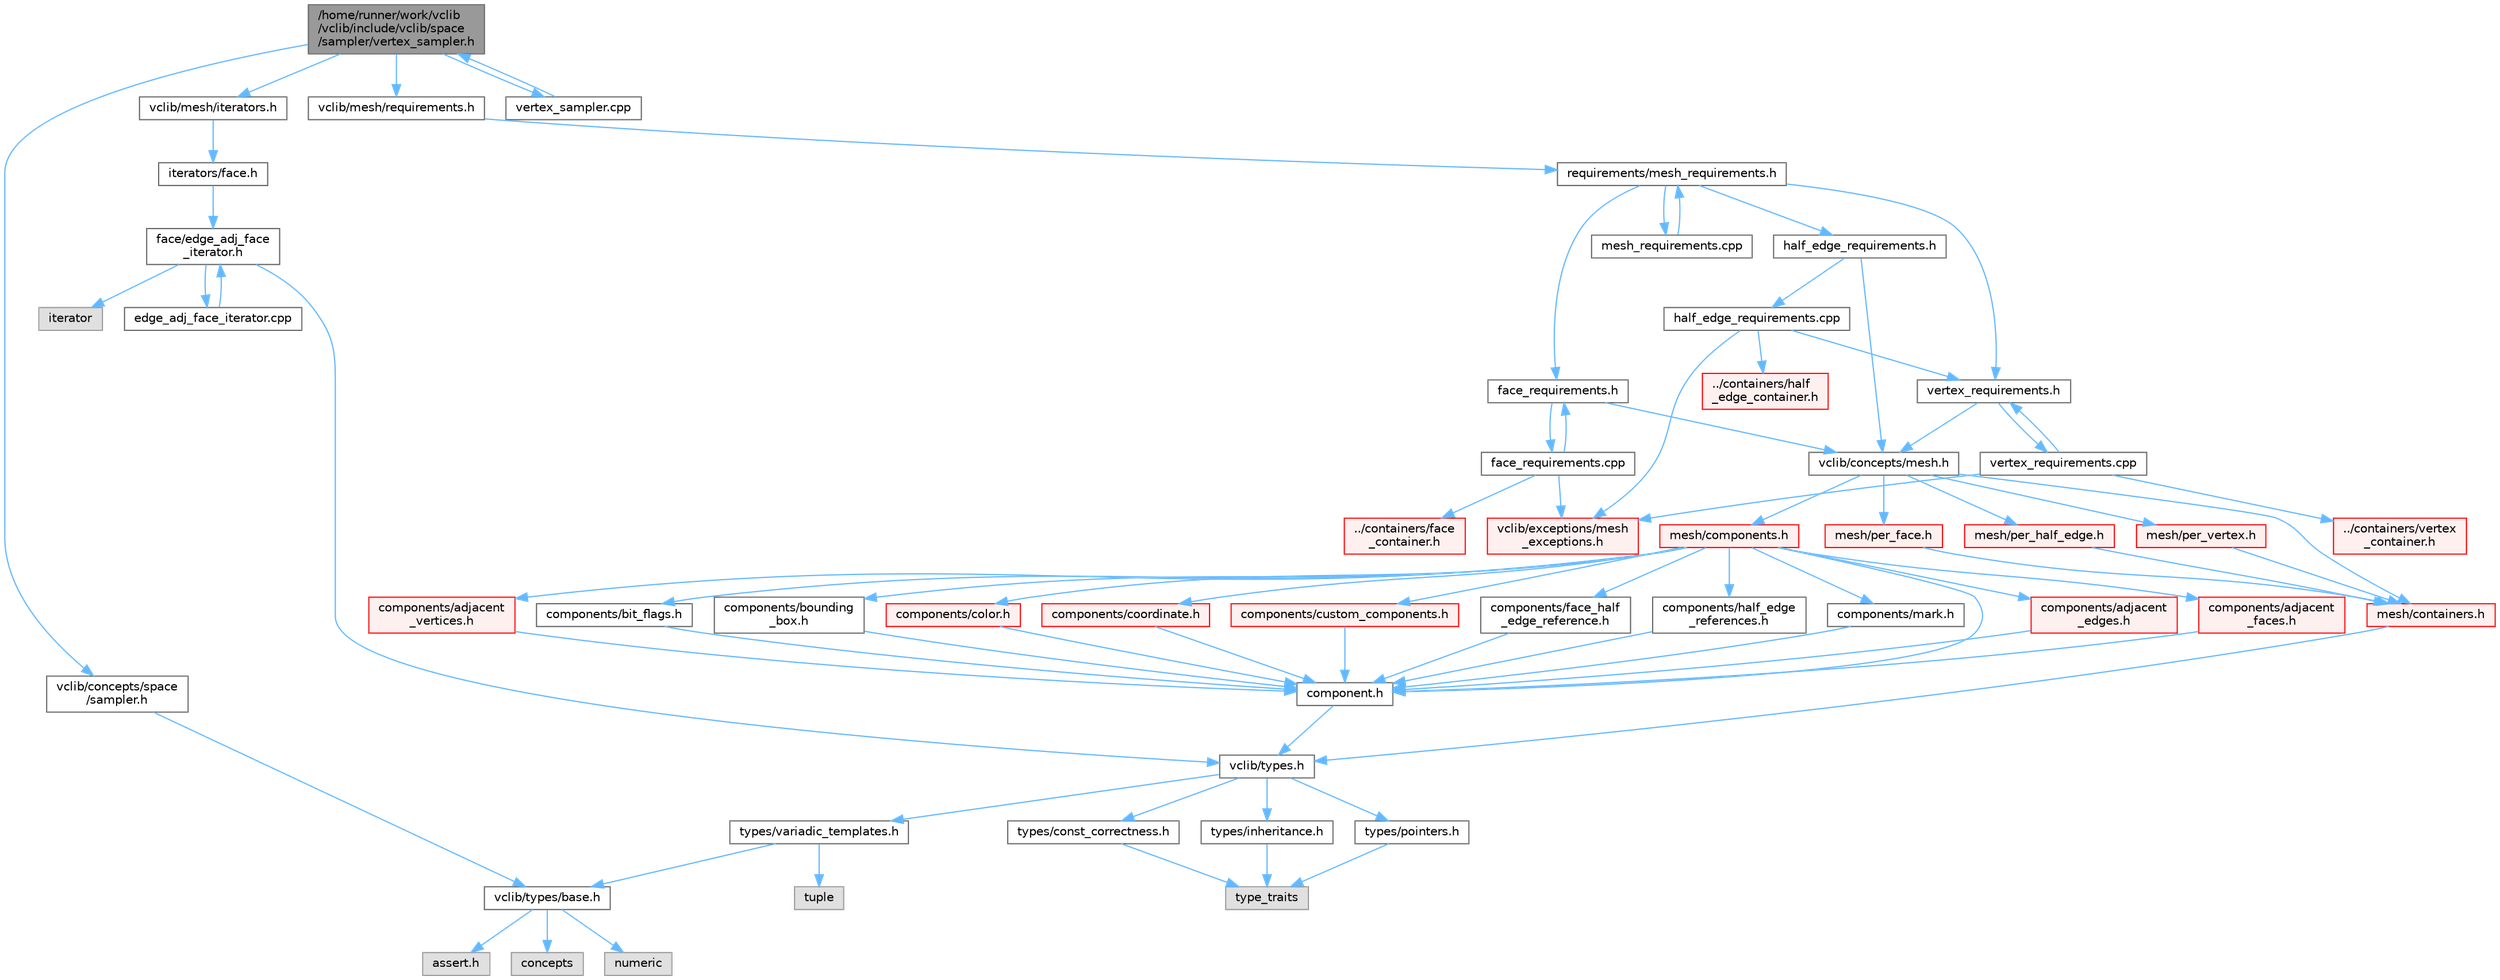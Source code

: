 digraph "/home/runner/work/vclib/vclib/include/vclib/space/sampler/vertex_sampler.h"
{
 // LATEX_PDF_SIZE
  bgcolor="transparent";
  edge [fontname=Helvetica,fontsize=10,labelfontname=Helvetica,labelfontsize=10];
  node [fontname=Helvetica,fontsize=10,shape=box,height=0.2,width=0.4];
  Node1 [label="/home/runner/work/vclib\l/vclib/include/vclib/space\l/sampler/vertex_sampler.h",height=0.2,width=0.4,color="gray40", fillcolor="grey60", style="filled", fontcolor="black",tooltip=" "];
  Node1 -> Node2 [color="steelblue1",style="solid"];
  Node2 [label="vclib/concepts/space\l/sampler.h",height=0.2,width=0.4,color="grey40", fillcolor="white", style="filled",URL="$concepts_2space_2sampler_8h.html",tooltip=" "];
  Node2 -> Node3 [color="steelblue1",style="solid"];
  Node3 [label="vclib/types/base.h",height=0.2,width=0.4,color="grey40", fillcolor="white", style="filled",URL="$types_2base_8h.html",tooltip=" "];
  Node3 -> Node4 [color="steelblue1",style="solid"];
  Node4 [label="assert.h",height=0.2,width=0.4,color="grey60", fillcolor="#E0E0E0", style="filled",tooltip=" "];
  Node3 -> Node5 [color="steelblue1",style="solid"];
  Node5 [label="concepts",height=0.2,width=0.4,color="grey60", fillcolor="#E0E0E0", style="filled",tooltip=" "];
  Node3 -> Node6 [color="steelblue1",style="solid"];
  Node6 [label="numeric",height=0.2,width=0.4,color="grey60", fillcolor="#E0E0E0", style="filled",tooltip=" "];
  Node1 -> Node7 [color="steelblue1",style="solid"];
  Node7 [label="vclib/mesh/iterators.h",height=0.2,width=0.4,color="grey40", fillcolor="white", style="filled",URL="$mesh_2iterators_8h.html",tooltip=" "];
  Node7 -> Node8 [color="steelblue1",style="solid"];
  Node8 [label="iterators/face.h",height=0.2,width=0.4,color="grey40", fillcolor="white", style="filled",URL="$mesh_2iterators_2face_8h.html",tooltip=" "];
  Node8 -> Node9 [color="steelblue1",style="solid"];
  Node9 [label="face/edge_adj_face\l_iterator.h",height=0.2,width=0.4,color="grey40", fillcolor="white", style="filled",URL="$edge__adj__face__iterator_8h.html",tooltip=" "];
  Node9 -> Node10 [color="steelblue1",style="solid"];
  Node10 [label="iterator",height=0.2,width=0.4,color="grey60", fillcolor="#E0E0E0", style="filled",tooltip=" "];
  Node9 -> Node11 [color="steelblue1",style="solid"];
  Node11 [label="vclib/types.h",height=0.2,width=0.4,color="grey40", fillcolor="white", style="filled",URL="$types_8h.html",tooltip=" "];
  Node11 -> Node12 [color="steelblue1",style="solid"];
  Node12 [label="types/const_correctness.h",height=0.2,width=0.4,color="grey40", fillcolor="white", style="filled",URL="$types_2const__correctness_8h.html",tooltip=" "];
  Node12 -> Node13 [color="steelblue1",style="solid"];
  Node13 [label="type_traits",height=0.2,width=0.4,color="grey60", fillcolor="#E0E0E0", style="filled",tooltip=" "];
  Node11 -> Node14 [color="steelblue1",style="solid"];
  Node14 [label="types/inheritance.h",height=0.2,width=0.4,color="grey40", fillcolor="white", style="filled",URL="$inheritance_8h.html",tooltip=" "];
  Node14 -> Node13 [color="steelblue1",style="solid"];
  Node11 -> Node15 [color="steelblue1",style="solid"];
  Node15 [label="types/pointers.h",height=0.2,width=0.4,color="grey40", fillcolor="white", style="filled",URL="$types_2pointers_8h.html",tooltip=" "];
  Node15 -> Node13 [color="steelblue1",style="solid"];
  Node11 -> Node16 [color="steelblue1",style="solid"];
  Node16 [label="types/variadic_templates.h",height=0.2,width=0.4,color="grey40", fillcolor="white", style="filled",URL="$variadic__templates_8h.html",tooltip=" "];
  Node16 -> Node3 [color="steelblue1",style="solid"];
  Node16 -> Node17 [color="steelblue1",style="solid"];
  Node17 [label="tuple",height=0.2,width=0.4,color="grey60", fillcolor="#E0E0E0", style="filled",tooltip=" "];
  Node9 -> Node18 [color="steelblue1",style="solid"];
  Node18 [label="edge_adj_face_iterator.cpp",height=0.2,width=0.4,color="grey40", fillcolor="white", style="filled",URL="$edge__adj__face__iterator_8cpp.html",tooltip=" "];
  Node18 -> Node9 [color="steelblue1",style="solid"];
  Node1 -> Node19 [color="steelblue1",style="solid"];
  Node19 [label="vclib/mesh/requirements.h",height=0.2,width=0.4,color="grey40", fillcolor="white", style="filled",URL="$requirements_8h.html",tooltip=" "];
  Node19 -> Node20 [color="steelblue1",style="solid"];
  Node20 [label="requirements/mesh_requirements.h",height=0.2,width=0.4,color="grey40", fillcolor="white", style="filled",URL="$mesh__requirements_8h.html",tooltip=" "];
  Node20 -> Node21 [color="steelblue1",style="solid"];
  Node21 [label="half_edge_requirements.h",height=0.2,width=0.4,color="grey40", fillcolor="white", style="filled",URL="$half__edge__requirements_8h.html",tooltip=" "];
  Node21 -> Node22 [color="steelblue1",style="solid"];
  Node22 [label="vclib/concepts/mesh.h",height=0.2,width=0.4,color="grey40", fillcolor="white", style="filled",URL="$concepts_2mesh_8h.html",tooltip=" "];
  Node22 -> Node23 [color="steelblue1",style="solid"];
  Node23 [label="mesh/components.h",height=0.2,width=0.4,color="red", fillcolor="#FFF0F0", style="filled",URL="$concepts_2mesh_2components_8h.html",tooltip=" "];
  Node23 -> Node24 [color="steelblue1",style="solid"];
  Node24 [label="components/adjacent\l_edges.h",height=0.2,width=0.4,color="red", fillcolor="#FFF0F0", style="filled",URL="$concepts_2mesh_2components_2adjacent__edges_8h.html",tooltip=" "];
  Node24 -> Node26 [color="steelblue1",style="solid"];
  Node26 [label="component.h",height=0.2,width=0.4,color="grey40", fillcolor="white", style="filled",URL="$component_8h.html",tooltip=" "];
  Node26 -> Node11 [color="steelblue1",style="solid"];
  Node23 -> Node27 [color="steelblue1",style="solid"];
  Node27 [label="components/adjacent\l_faces.h",height=0.2,width=0.4,color="red", fillcolor="#FFF0F0", style="filled",URL="$concepts_2mesh_2components_2adjacent__faces_8h.html",tooltip=" "];
  Node27 -> Node26 [color="steelblue1",style="solid"];
  Node23 -> Node28 [color="steelblue1",style="solid"];
  Node28 [label="components/adjacent\l_vertices.h",height=0.2,width=0.4,color="red", fillcolor="#FFF0F0", style="filled",URL="$concepts_2mesh_2components_2adjacent__vertices_8h.html",tooltip=" "];
  Node28 -> Node26 [color="steelblue1",style="solid"];
  Node23 -> Node29 [color="steelblue1",style="solid"];
  Node29 [label="components/bit_flags.h",height=0.2,width=0.4,color="grey40", fillcolor="white", style="filled",URL="$concepts_2mesh_2components_2bit__flags_8h.html",tooltip=" "];
  Node29 -> Node26 [color="steelblue1",style="solid"];
  Node23 -> Node30 [color="steelblue1",style="solid"];
  Node30 [label="components/bounding\l_box.h",height=0.2,width=0.4,color="grey40", fillcolor="white", style="filled",URL="$concepts_2mesh_2components_2bounding__box_8h.html",tooltip=" "];
  Node30 -> Node26 [color="steelblue1",style="solid"];
  Node23 -> Node31 [color="steelblue1",style="solid"];
  Node31 [label="components/color.h",height=0.2,width=0.4,color="red", fillcolor="#FFF0F0", style="filled",URL="$concepts_2mesh_2components_2color_8h.html",tooltip=" "];
  Node31 -> Node26 [color="steelblue1",style="solid"];
  Node23 -> Node26 [color="steelblue1",style="solid"];
  Node23 -> Node46 [color="steelblue1",style="solid"];
  Node46 [label="components/coordinate.h",height=0.2,width=0.4,color="red", fillcolor="#FFF0F0", style="filled",URL="$concepts_2mesh_2components_2coordinate_8h.html",tooltip=" "];
  Node46 -> Node26 [color="steelblue1",style="solid"];
  Node23 -> Node47 [color="steelblue1",style="solid"];
  Node47 [label="components/custom_components.h",height=0.2,width=0.4,color="red", fillcolor="#FFF0F0", style="filled",URL="$concepts_2mesh_2components_2custom__components_8h.html",tooltip=" "];
  Node47 -> Node26 [color="steelblue1",style="solid"];
  Node23 -> Node49 [color="steelblue1",style="solid"];
  Node49 [label="components/face_half\l_edge_reference.h",height=0.2,width=0.4,color="grey40", fillcolor="white", style="filled",URL="$concepts_2mesh_2components_2face__half__edge__reference_8h.html",tooltip=" "];
  Node49 -> Node26 [color="steelblue1",style="solid"];
  Node23 -> Node50 [color="steelblue1",style="solid"];
  Node50 [label="components/half_edge\l_references.h",height=0.2,width=0.4,color="grey40", fillcolor="white", style="filled",URL="$concepts_2mesh_2components_2half__edge__references_8h.html",tooltip=" "];
  Node50 -> Node26 [color="steelblue1",style="solid"];
  Node23 -> Node51 [color="steelblue1",style="solid"];
  Node51 [label="components/mark.h",height=0.2,width=0.4,color="grey40", fillcolor="white", style="filled",URL="$concepts_2mesh_2components_2mark_8h.html",tooltip=" "];
  Node51 -> Node26 [color="steelblue1",style="solid"];
  Node22 -> Node63 [color="steelblue1",style="solid"];
  Node63 [label="mesh/containers.h",height=0.2,width=0.4,color="red", fillcolor="#FFF0F0", style="filled",URL="$concepts_2mesh_2containers_8h.html",tooltip=" "];
  Node63 -> Node11 [color="steelblue1",style="solid"];
  Node22 -> Node64 [color="steelblue1",style="solid"];
  Node64 [label="mesh/per_face.h",height=0.2,width=0.4,color="red", fillcolor="#FFF0F0", style="filled",URL="$per__face_8h.html",tooltip=" "];
  Node64 -> Node63 [color="steelblue1",style="solid"];
  Node22 -> Node67 [color="steelblue1",style="solid"];
  Node67 [label="mesh/per_half_edge.h",height=0.2,width=0.4,color="red", fillcolor="#FFF0F0", style="filled",URL="$per__half__edge_8h.html",tooltip=" "];
  Node67 -> Node63 [color="steelblue1",style="solid"];
  Node22 -> Node69 [color="steelblue1",style="solid"];
  Node69 [label="mesh/per_vertex.h",height=0.2,width=0.4,color="red", fillcolor="#FFF0F0", style="filled",URL="$per__vertex_8h.html",tooltip=" "];
  Node69 -> Node63 [color="steelblue1",style="solid"];
  Node21 -> Node71 [color="steelblue1",style="solid"];
  Node71 [label="half_edge_requirements.cpp",height=0.2,width=0.4,color="grey40", fillcolor="white", style="filled",URL="$half__edge__requirements_8cpp.html",tooltip=" "];
  Node71 -> Node72 [color="steelblue1",style="solid"];
  Node72 [label="vertex_requirements.h",height=0.2,width=0.4,color="grey40", fillcolor="white", style="filled",URL="$vertex__requirements_8h.html",tooltip=" "];
  Node72 -> Node22 [color="steelblue1",style="solid"];
  Node72 -> Node73 [color="steelblue1",style="solid"];
  Node73 [label="vertex_requirements.cpp",height=0.2,width=0.4,color="grey40", fillcolor="white", style="filled",URL="$vertex__requirements_8cpp.html",tooltip=" "];
  Node73 -> Node72 [color="steelblue1",style="solid"];
  Node73 -> Node74 [color="steelblue1",style="solid"];
  Node74 [label="vclib/exceptions/mesh\l_exceptions.h",height=0.2,width=0.4,color="red", fillcolor="#FFF0F0", style="filled",URL="$mesh__exceptions_8h.html",tooltip=" "];
  Node73 -> Node76 [color="steelblue1",style="solid"];
  Node76 [label="../containers/vertex\l_container.h",height=0.2,width=0.4,color="red", fillcolor="#FFF0F0", style="filled",URL="$vertex__container_8h.html",tooltip=" "];
  Node71 -> Node74 [color="steelblue1",style="solid"];
  Node71 -> Node146 [color="steelblue1",style="solid"];
  Node146 [label="../containers/half\l_edge_container.h",height=0.2,width=0.4,color="red", fillcolor="#FFF0F0", style="filled",URL="$half__edge__container_8h.html",tooltip=" "];
  Node20 -> Node153 [color="steelblue1",style="solid"];
  Node153 [label="face_requirements.h",height=0.2,width=0.4,color="grey40", fillcolor="white", style="filled",URL="$face__requirements_8h.html",tooltip=" "];
  Node153 -> Node22 [color="steelblue1",style="solid"];
  Node153 -> Node154 [color="steelblue1",style="solid"];
  Node154 [label="face_requirements.cpp",height=0.2,width=0.4,color="grey40", fillcolor="white", style="filled",URL="$face__requirements_8cpp.html",tooltip=" "];
  Node154 -> Node153 [color="steelblue1",style="solid"];
  Node154 -> Node74 [color="steelblue1",style="solid"];
  Node154 -> Node155 [color="steelblue1",style="solid"];
  Node155 [label="../containers/face\l_container.h",height=0.2,width=0.4,color="red", fillcolor="#FFF0F0", style="filled",URL="$face__container_8h.html",tooltip=" "];
  Node20 -> Node72 [color="steelblue1",style="solid"];
  Node20 -> Node178 [color="steelblue1",style="solid"];
  Node178 [label="mesh_requirements.cpp",height=0.2,width=0.4,color="grey40", fillcolor="white", style="filled",URL="$mesh__requirements_8cpp.html",tooltip=" "];
  Node178 -> Node20 [color="steelblue1",style="solid"];
  Node1 -> Node179 [color="steelblue1",style="solid"];
  Node179 [label="vertex_sampler.cpp",height=0.2,width=0.4,color="grey40", fillcolor="white", style="filled",URL="$vertex__sampler_8cpp.html",tooltip=" "];
  Node179 -> Node1 [color="steelblue1",style="solid"];
}
